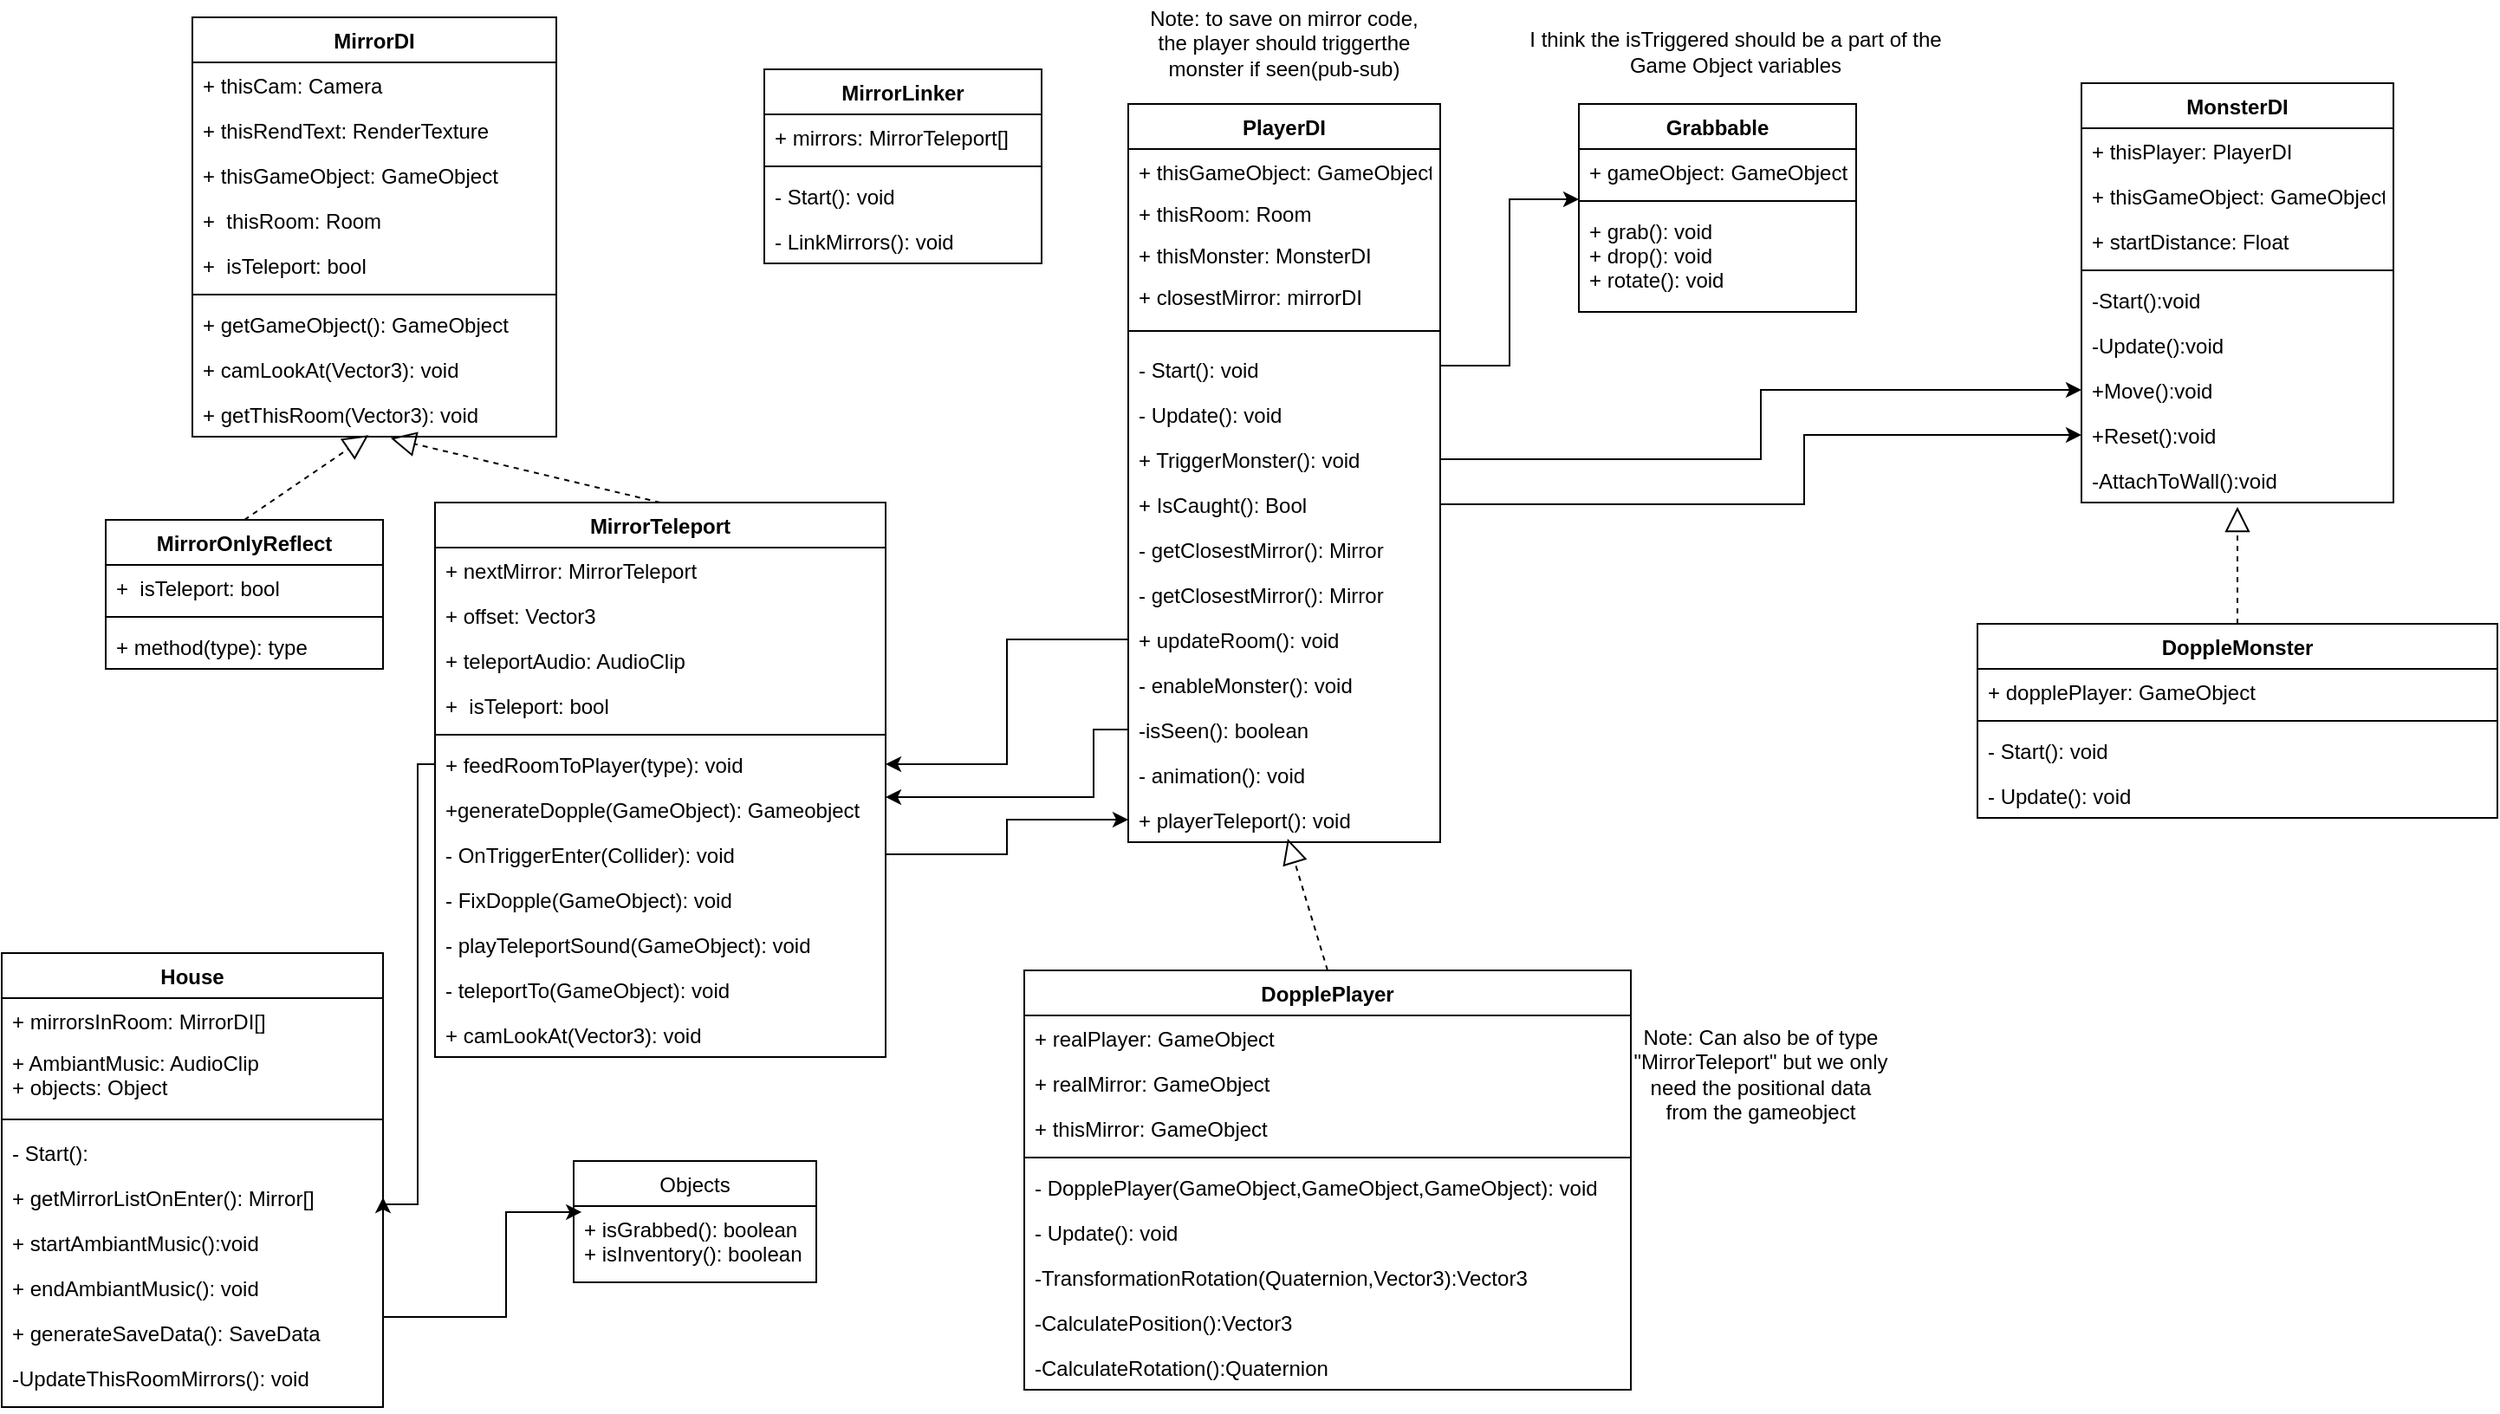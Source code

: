 <mxfile version="14.4.2" type="github">
  <diagram id="nJ942SDhwnBHYJwwD86z" name="Page-1">
    <mxGraphModel dx="893" dy="430" grid="1" gridSize="10" guides="1" tooltips="1" connect="1" arrows="1" fold="1" page="1" pageScale="1" pageWidth="850" pageHeight="1100" math="0" shadow="0">
      <root>
        <mxCell id="0" />
        <mxCell id="1" parent="0" />
        <mxCell id="qLceM-JtMyrUhUIBYfwf-1" value="MirrorDI" style="swimlane;fontStyle=1;align=center;verticalAlign=top;childLayout=stackLayout;horizontal=1;startSize=26;horizontalStack=0;resizeParent=1;resizeParentMax=0;resizeLast=0;collapsible=1;marginBottom=0;" parent="1" vertex="1">
          <mxGeometry x="150" y="230" width="210" height="242" as="geometry" />
        </mxCell>
        <mxCell id="qLceM-JtMyrUhUIBYfwf-24" value="+ thisCam: Camera&#xa;" style="text;strokeColor=none;fillColor=none;align=left;verticalAlign=top;spacingLeft=4;spacingRight=4;overflow=hidden;rotatable=0;points=[[0,0.5],[1,0.5]];portConstraint=eastwest;" parent="qLceM-JtMyrUhUIBYfwf-1" vertex="1">
          <mxGeometry y="26" width="210" height="26" as="geometry" />
        </mxCell>
        <mxCell id="qLceM-JtMyrUhUIBYfwf-25" value="+ thisRendText: RenderTexture&#xa;&#xa;" style="text;strokeColor=none;fillColor=none;align=left;verticalAlign=top;spacingLeft=4;spacingRight=4;overflow=hidden;rotatable=0;points=[[0,0.5],[1,0.5]];portConstraint=eastwest;" parent="qLceM-JtMyrUhUIBYfwf-1" vertex="1">
          <mxGeometry y="52" width="210" height="26" as="geometry" />
        </mxCell>
        <mxCell id="qLceM-JtMyrUhUIBYfwf-29" value="+ thisGameObject: GameObject&#xa;&#xa;" style="text;strokeColor=none;fillColor=none;align=left;verticalAlign=top;spacingLeft=4;spacingRight=4;overflow=hidden;rotatable=0;points=[[0,0.5],[1,0.5]];portConstraint=eastwest;" parent="qLceM-JtMyrUhUIBYfwf-1" vertex="1">
          <mxGeometry y="78" width="210" height="26" as="geometry" />
        </mxCell>
        <mxCell id="qLceM-JtMyrUhUIBYfwf-97" value="+  thisRoom: Room&#xa;&#xa;" style="text;strokeColor=none;fillColor=none;align=left;verticalAlign=top;spacingLeft=4;spacingRight=4;overflow=hidden;rotatable=0;points=[[0,0.5],[1,0.5]];portConstraint=eastwest;" parent="qLceM-JtMyrUhUIBYfwf-1" vertex="1">
          <mxGeometry y="104" width="210" height="26" as="geometry" />
        </mxCell>
        <mxCell id="qLceM-JtMyrUhUIBYfwf-149" value="+  isTeleport: bool&#xa;&#xa;" style="text;strokeColor=none;fillColor=none;align=left;verticalAlign=top;spacingLeft=4;spacingRight=4;overflow=hidden;rotatable=0;points=[[0,0.5],[1,0.5]];portConstraint=eastwest;" parent="qLceM-JtMyrUhUIBYfwf-1" vertex="1">
          <mxGeometry y="130" width="210" height="26" as="geometry" />
        </mxCell>
        <mxCell id="qLceM-JtMyrUhUIBYfwf-3" value="" style="line;strokeWidth=1;fillColor=none;align=left;verticalAlign=middle;spacingTop=-1;spacingLeft=3;spacingRight=3;rotatable=0;labelPosition=right;points=[];portConstraint=eastwest;" parent="qLceM-JtMyrUhUIBYfwf-1" vertex="1">
          <mxGeometry y="156" width="210" height="8" as="geometry" />
        </mxCell>
        <mxCell id="qLceM-JtMyrUhUIBYfwf-4" value="+ getGameObject(): GameObject" style="text;strokeColor=none;fillColor=none;align=left;verticalAlign=top;spacingLeft=4;spacingRight=4;overflow=hidden;rotatable=0;points=[[0,0.5],[1,0.5]];portConstraint=eastwest;" parent="qLceM-JtMyrUhUIBYfwf-1" vertex="1">
          <mxGeometry y="164" width="210" height="26" as="geometry" />
        </mxCell>
        <mxCell id="qLceM-JtMyrUhUIBYfwf-33" value="+ camLookAt(Vector3): void" style="text;strokeColor=none;fillColor=none;align=left;verticalAlign=top;spacingLeft=4;spacingRight=4;overflow=hidden;rotatable=0;points=[[0,0.5],[1,0.5]];portConstraint=eastwest;" parent="qLceM-JtMyrUhUIBYfwf-1" vertex="1">
          <mxGeometry y="190" width="210" height="26" as="geometry" />
        </mxCell>
        <mxCell id="qLceM-JtMyrUhUIBYfwf-54" value="+ getThisRoom(Vector3): void" style="text;strokeColor=none;fillColor=none;align=left;verticalAlign=top;spacingLeft=4;spacingRight=4;overflow=hidden;rotatable=0;points=[[0,0.5],[1,0.5]];portConstraint=eastwest;" parent="qLceM-JtMyrUhUIBYfwf-1" vertex="1">
          <mxGeometry y="216" width="210" height="26" as="geometry" />
        </mxCell>
        <mxCell id="qLceM-JtMyrUhUIBYfwf-5" value="PlayerDI" style="swimlane;fontStyle=1;align=center;verticalAlign=top;childLayout=stackLayout;horizontal=1;startSize=26;horizontalStack=0;resizeParent=1;resizeParentMax=0;resizeLast=0;collapsible=1;marginBottom=0;" parent="1" vertex="1">
          <mxGeometry x="690" y="280" width="180" height="426" as="geometry" />
        </mxCell>
        <mxCell id="qLceM-JtMyrUhUIBYfwf-22" value="+ thisGameObject: GameObject" style="text;strokeColor=none;fillColor=none;align=left;verticalAlign=top;spacingLeft=4;spacingRight=4;overflow=hidden;rotatable=0;points=[[0,0.5],[1,0.5]];portConstraint=eastwest;" parent="qLceM-JtMyrUhUIBYfwf-5" vertex="1">
          <mxGeometry y="26" width="180" height="24" as="geometry" />
        </mxCell>
        <mxCell id="qLceM-JtMyrUhUIBYfwf-35" value="+ thisRoom: Room" style="text;strokeColor=none;fillColor=none;align=left;verticalAlign=top;spacingLeft=4;spacingRight=4;overflow=hidden;rotatable=0;points=[[0,0.5],[1,0.5]];portConstraint=eastwest;" parent="qLceM-JtMyrUhUIBYfwf-5" vertex="1">
          <mxGeometry y="50" width="180" height="24" as="geometry" />
        </mxCell>
        <mxCell id="qLceM-JtMyrUhUIBYfwf-86" value="+ thisMonster: MonsterDI" style="text;strokeColor=none;fillColor=none;align=left;verticalAlign=top;spacingLeft=4;spacingRight=4;overflow=hidden;rotatable=0;points=[[0,0.5],[1,0.5]];portConstraint=eastwest;" parent="qLceM-JtMyrUhUIBYfwf-5" vertex="1">
          <mxGeometry y="74" width="180" height="24" as="geometry" />
        </mxCell>
        <mxCell id="3SAi5THPLSk2lk0OwCvM-1" value="+ closestMirror: mirrorDI" style="text;strokeColor=none;fillColor=none;align=left;verticalAlign=top;spacingLeft=4;spacingRight=4;overflow=hidden;rotatable=0;points=[[0,0.5],[1,0.5]];portConstraint=eastwest;" parent="qLceM-JtMyrUhUIBYfwf-5" vertex="1">
          <mxGeometry y="98" width="180" height="24" as="geometry" />
        </mxCell>
        <mxCell id="qLceM-JtMyrUhUIBYfwf-7" value="" style="line;strokeWidth=1;fillColor=none;align=left;verticalAlign=middle;spacingTop=-1;spacingLeft=3;spacingRight=3;rotatable=0;labelPosition=right;points=[];portConstraint=eastwest;" parent="qLceM-JtMyrUhUIBYfwf-5" vertex="1">
          <mxGeometry y="122" width="180" height="18" as="geometry" />
        </mxCell>
        <mxCell id="qLceM-JtMyrUhUIBYfwf-45" value="- Start(): void" style="text;strokeColor=none;fillColor=none;align=left;verticalAlign=top;spacingLeft=4;spacingRight=4;overflow=hidden;rotatable=0;points=[[0,0.5],[1,0.5]];portConstraint=eastwest;" parent="qLceM-JtMyrUhUIBYfwf-5" vertex="1">
          <mxGeometry y="140" width="180" height="26" as="geometry" />
        </mxCell>
        <mxCell id="qLceM-JtMyrUhUIBYfwf-44" value="- Update(): void" style="text;strokeColor=none;fillColor=none;align=left;verticalAlign=top;spacingLeft=4;spacingRight=4;overflow=hidden;rotatable=0;points=[[0,0.5],[1,0.5]];portConstraint=eastwest;" parent="qLceM-JtMyrUhUIBYfwf-5" vertex="1">
          <mxGeometry y="166" width="180" height="26" as="geometry" />
        </mxCell>
        <mxCell id="qLceM-JtMyrUhUIBYfwf-8" value="+ TriggerMonster(): void" style="text;strokeColor=none;fillColor=none;align=left;verticalAlign=top;spacingLeft=4;spacingRight=4;overflow=hidden;rotatable=0;points=[[0,0.5],[1,0.5]];portConstraint=eastwest;" parent="qLceM-JtMyrUhUIBYfwf-5" vertex="1">
          <mxGeometry y="192" width="180" height="26" as="geometry" />
        </mxCell>
        <mxCell id="qLceM-JtMyrUhUIBYfwf-127" value="+ IsCaught(): Bool" style="text;strokeColor=none;fillColor=none;align=left;verticalAlign=top;spacingLeft=4;spacingRight=4;overflow=hidden;rotatable=0;points=[[0,0.5],[1,0.5]];portConstraint=eastwest;" parent="qLceM-JtMyrUhUIBYfwf-5" vertex="1">
          <mxGeometry y="218" width="180" height="26" as="geometry" />
        </mxCell>
        <mxCell id="qLceM-JtMyrUhUIBYfwf-28" value="- getClosestMirror(): Mirror" style="text;strokeColor=none;fillColor=none;align=left;verticalAlign=top;spacingLeft=4;spacingRight=4;overflow=hidden;rotatable=0;points=[[0,0.5],[1,0.5]];portConstraint=eastwest;" parent="qLceM-JtMyrUhUIBYfwf-5" vertex="1">
          <mxGeometry y="244" width="180" height="26" as="geometry" />
        </mxCell>
        <mxCell id="qLceM-JtMyrUhUIBYfwf-34" value="- getClosestMirror(): Mirror" style="text;strokeColor=none;fillColor=none;align=left;verticalAlign=top;spacingLeft=4;spacingRight=4;overflow=hidden;rotatable=0;points=[[0,0.5],[1,0.5]];portConstraint=eastwest;" parent="qLceM-JtMyrUhUIBYfwf-5" vertex="1">
          <mxGeometry y="270" width="180" height="26" as="geometry" />
        </mxCell>
        <mxCell id="qLceM-JtMyrUhUIBYfwf-49" value="+ updateRoom(): void" style="text;strokeColor=none;fillColor=none;align=left;verticalAlign=top;spacingLeft=4;spacingRight=4;overflow=hidden;rotatable=0;points=[[0,0.5],[1,0.5]];portConstraint=eastwest;" parent="qLceM-JtMyrUhUIBYfwf-5" vertex="1">
          <mxGeometry y="296" width="180" height="26" as="geometry" />
        </mxCell>
        <mxCell id="qLceM-JtMyrUhUIBYfwf-119" value="- enableMonster(): void" style="text;strokeColor=none;fillColor=none;align=left;verticalAlign=top;spacingLeft=4;spacingRight=4;overflow=hidden;rotatable=0;points=[[0,0.5],[1,0.5]];portConstraint=eastwest;" parent="qLceM-JtMyrUhUIBYfwf-5" vertex="1">
          <mxGeometry y="322" width="180" height="26" as="geometry" />
        </mxCell>
        <mxCell id="qLceM-JtMyrUhUIBYfwf-9" value="-isSeen(): boolean" style="text;strokeColor=none;fillColor=none;align=left;verticalAlign=top;spacingLeft=4;spacingRight=4;overflow=hidden;rotatable=0;points=[[0,0.5],[1,0.5]];portConstraint=eastwest;" parent="qLceM-JtMyrUhUIBYfwf-5" vertex="1">
          <mxGeometry y="348" width="180" height="26" as="geometry" />
        </mxCell>
        <mxCell id="qLceM-JtMyrUhUIBYfwf-120" value="- animation(): void" style="text;strokeColor=none;fillColor=none;align=left;verticalAlign=top;spacingLeft=4;spacingRight=4;overflow=hidden;rotatable=0;points=[[0,0.5],[1,0.5]];portConstraint=eastwest;" parent="qLceM-JtMyrUhUIBYfwf-5" vertex="1">
          <mxGeometry y="374" width="180" height="26" as="geometry" />
        </mxCell>
        <mxCell id="qLceM-JtMyrUhUIBYfwf-153" value="+ playerTeleport(): void" style="text;strokeColor=none;fillColor=none;align=left;verticalAlign=top;spacingLeft=4;spacingRight=4;overflow=hidden;rotatable=0;points=[[0,0.5],[1,0.5]];portConstraint=eastwest;" parent="qLceM-JtMyrUhUIBYfwf-5" vertex="1">
          <mxGeometry y="400" width="180" height="26" as="geometry" />
        </mxCell>
        <mxCell id="qLceM-JtMyrUhUIBYfwf-27" value="Note: to save on mirror code, the player should triggerthe monster if seen(pub-sub)" style="text;html=1;strokeColor=none;fillColor=none;align=center;verticalAlign=middle;whiteSpace=wrap;rounded=0;" parent="1" vertex="1">
          <mxGeometry x="695" y="220" width="170" height="50" as="geometry" />
        </mxCell>
        <mxCell id="qLceM-JtMyrUhUIBYfwf-36" value="House" style="swimlane;fontStyle=1;align=center;verticalAlign=top;childLayout=stackLayout;horizontal=1;startSize=26;horizontalStack=0;resizeParent=1;resizeParentMax=0;resizeLast=0;collapsible=1;marginBottom=0;" parent="1" vertex="1">
          <mxGeometry x="40" y="770" width="220" height="262" as="geometry" />
        </mxCell>
        <mxCell id="qLceM-JtMyrUhUIBYfwf-37" value="+ mirrorsInRoom: MirrorDI[]" style="text;strokeColor=none;fillColor=none;align=left;verticalAlign=top;spacingLeft=4;spacingRight=4;overflow=hidden;rotatable=0;points=[[0,0.5],[1,0.5]];portConstraint=eastwest;" parent="qLceM-JtMyrUhUIBYfwf-36" vertex="1">
          <mxGeometry y="26" width="220" height="24" as="geometry" />
        </mxCell>
        <mxCell id="qLceM-JtMyrUhUIBYfwf-50" value="+ AmbiantMusic: AudioClip&#xa;+ objects: Object" style="text;strokeColor=none;fillColor=none;align=left;verticalAlign=top;spacingLeft=4;spacingRight=4;overflow=hidden;rotatable=0;points=[[0,0.5],[1,0.5]];portConstraint=eastwest;" parent="qLceM-JtMyrUhUIBYfwf-36" vertex="1">
          <mxGeometry y="50" width="220" height="40" as="geometry" />
        </mxCell>
        <mxCell id="qLceM-JtMyrUhUIBYfwf-38" value="" style="line;strokeWidth=1;fillColor=none;align=left;verticalAlign=middle;spacingTop=-1;spacingLeft=3;spacingRight=3;rotatable=0;labelPosition=right;points=[];portConstraint=eastwest;" parent="qLceM-JtMyrUhUIBYfwf-36" vertex="1">
          <mxGeometry y="90" width="220" height="12" as="geometry" />
        </mxCell>
        <mxCell id="qLceM-JtMyrUhUIBYfwf-39" value="- Start(): " style="text;strokeColor=none;fillColor=none;align=left;verticalAlign=top;spacingLeft=4;spacingRight=4;overflow=hidden;rotatable=0;points=[[0,0.5],[1,0.5]];portConstraint=eastwest;" parent="qLceM-JtMyrUhUIBYfwf-36" vertex="1">
          <mxGeometry y="102" width="220" height="26" as="geometry" />
        </mxCell>
        <mxCell id="qLceM-JtMyrUhUIBYfwf-99" value="+ getMirrorListOnEnter(): Mirror[]" style="text;strokeColor=none;fillColor=none;align=left;verticalAlign=top;spacingLeft=4;spacingRight=4;overflow=hidden;rotatable=0;points=[[0,0.5],[1,0.5]];portConstraint=eastwest;" parent="qLceM-JtMyrUhUIBYfwf-36" vertex="1">
          <mxGeometry y="128" width="220" height="26" as="geometry" />
        </mxCell>
        <mxCell id="qLceM-JtMyrUhUIBYfwf-51" value="+ startAmbiantMusic():void" style="text;strokeColor=none;fillColor=none;align=left;verticalAlign=top;spacingLeft=4;spacingRight=4;overflow=hidden;rotatable=0;points=[[0,0.5],[1,0.5]];portConstraint=eastwest;" parent="qLceM-JtMyrUhUIBYfwf-36" vertex="1">
          <mxGeometry y="154" width="220" height="26" as="geometry" />
        </mxCell>
        <mxCell id="qLceM-JtMyrUhUIBYfwf-52" value="+ endAmbiantMusic(): void&#xa;" style="text;strokeColor=none;fillColor=none;align=left;verticalAlign=top;spacingLeft=4;spacingRight=4;overflow=hidden;rotatable=0;points=[[0,0.5],[1,0.5]];portConstraint=eastwest;" parent="qLceM-JtMyrUhUIBYfwf-36" vertex="1">
          <mxGeometry y="180" width="220" height="26" as="geometry" />
        </mxCell>
        <mxCell id="qLceM-JtMyrUhUIBYfwf-63" value="+ generateSaveData(): SaveData&#xa;" style="text;strokeColor=none;fillColor=none;align=left;verticalAlign=top;spacingLeft=4;spacingRight=4;overflow=hidden;rotatable=0;points=[[0,0.5],[1,0.5]];portConstraint=eastwest;" parent="qLceM-JtMyrUhUIBYfwf-36" vertex="1">
          <mxGeometry y="206" width="220" height="26" as="geometry" />
        </mxCell>
        <mxCell id="qLceM-JtMyrUhUIBYfwf-98" value="-UpdateThisRoomMirrors(): void&#xa;" style="text;strokeColor=none;fillColor=none;align=left;verticalAlign=top;spacingLeft=4;spacingRight=4;overflow=hidden;rotatable=0;points=[[0,0.5],[1,0.5]];portConstraint=eastwest;" parent="qLceM-JtMyrUhUIBYfwf-36" vertex="1">
          <mxGeometry y="232" width="220" height="30" as="geometry" />
        </mxCell>
        <mxCell id="qLceM-JtMyrUhUIBYfwf-40" value="MirrorTeleport" style="swimlane;fontStyle=1;align=center;verticalAlign=top;childLayout=stackLayout;horizontal=1;startSize=26;horizontalStack=0;resizeParent=1;resizeParentMax=0;resizeLast=0;collapsible=1;marginBottom=0;" parent="1" vertex="1">
          <mxGeometry x="290" y="510" width="260" height="320" as="geometry" />
        </mxCell>
        <mxCell id="qLceM-JtMyrUhUIBYfwf-48" value="+ nextMirror: MirrorTeleport" style="text;strokeColor=none;fillColor=none;align=left;verticalAlign=top;spacingLeft=4;spacingRight=4;overflow=hidden;rotatable=0;points=[[0,0.5],[1,0.5]];portConstraint=eastwest;" parent="qLceM-JtMyrUhUIBYfwf-40" vertex="1">
          <mxGeometry y="26" width="260" height="26" as="geometry" />
        </mxCell>
        <mxCell id="qLceM-JtMyrUhUIBYfwf-41" value="+ offset: Vector3" style="text;strokeColor=none;fillColor=none;align=left;verticalAlign=top;spacingLeft=4;spacingRight=4;overflow=hidden;rotatable=0;points=[[0,0.5],[1,0.5]];portConstraint=eastwest;" parent="qLceM-JtMyrUhUIBYfwf-40" vertex="1">
          <mxGeometry y="52" width="260" height="26" as="geometry" />
        </mxCell>
        <mxCell id="qLceM-JtMyrUhUIBYfwf-53" value="+ teleportAudio: AudioClip" style="text;strokeColor=none;fillColor=none;align=left;verticalAlign=top;spacingLeft=4;spacingRight=4;overflow=hidden;rotatable=0;points=[[0,0.5],[1,0.5]];portConstraint=eastwest;" parent="qLceM-JtMyrUhUIBYfwf-40" vertex="1">
          <mxGeometry y="78" width="260" height="26" as="geometry" />
        </mxCell>
        <mxCell id="3SAi5THPLSk2lk0OwCvM-2" value="+  isTeleport: bool&#xa;" style="text;strokeColor=none;fillColor=none;align=left;verticalAlign=top;spacingLeft=4;spacingRight=4;overflow=hidden;rotatable=0;points=[[0,0.5],[1,0.5]];portConstraint=eastwest;" parent="qLceM-JtMyrUhUIBYfwf-40" vertex="1">
          <mxGeometry y="104" width="260" height="26" as="geometry" />
        </mxCell>
        <mxCell id="qLceM-JtMyrUhUIBYfwf-42" value="" style="line;strokeWidth=1;fillColor=none;align=left;verticalAlign=middle;spacingTop=-1;spacingLeft=3;spacingRight=3;rotatable=0;labelPosition=right;points=[];portConstraint=eastwest;" parent="qLceM-JtMyrUhUIBYfwf-40" vertex="1">
          <mxGeometry y="130" width="260" height="8" as="geometry" />
        </mxCell>
        <mxCell id="qLceM-JtMyrUhUIBYfwf-43" value="+ feedRoomToPlayer(type): void" style="text;strokeColor=none;fillColor=none;align=left;verticalAlign=top;spacingLeft=4;spacingRight=4;overflow=hidden;rotatable=0;points=[[0,0.5],[1,0.5]];portConstraint=eastwest;" parent="qLceM-JtMyrUhUIBYfwf-40" vertex="1">
          <mxGeometry y="138" width="260" height="26" as="geometry" />
        </mxCell>
        <mxCell id="qLceM-JtMyrUhUIBYfwf-61" value="+generateDopple(GameObject): Gameobject" style="text;strokeColor=none;fillColor=none;align=left;verticalAlign=top;spacingLeft=4;spacingRight=4;overflow=hidden;rotatable=0;points=[[0,0.5],[1,0.5]];portConstraint=eastwest;" parent="qLceM-JtMyrUhUIBYfwf-40" vertex="1">
          <mxGeometry y="164" width="260" height="26" as="geometry" />
        </mxCell>
        <mxCell id="qLceM-JtMyrUhUIBYfwf-46" value="- OnTriggerEnter(Collider): void" style="text;strokeColor=none;fillColor=none;align=left;verticalAlign=top;spacingLeft=4;spacingRight=4;overflow=hidden;rotatable=0;points=[[0,0.5],[1,0.5]];portConstraint=eastwest;" parent="qLceM-JtMyrUhUIBYfwf-40" vertex="1">
          <mxGeometry y="190" width="260" height="26" as="geometry" />
        </mxCell>
        <mxCell id="qLceM-JtMyrUhUIBYfwf-62" value="- FixDopple(GameObject): void" style="text;strokeColor=none;fillColor=none;align=left;verticalAlign=top;spacingLeft=4;spacingRight=4;overflow=hidden;rotatable=0;points=[[0,0.5],[1,0.5]];portConstraint=eastwest;" parent="qLceM-JtMyrUhUIBYfwf-40" vertex="1">
          <mxGeometry y="216" width="260" height="26" as="geometry" />
        </mxCell>
        <mxCell id="qLceM-JtMyrUhUIBYfwf-140" value="- playTeleportSound(GameObject): void" style="text;strokeColor=none;fillColor=none;align=left;verticalAlign=top;spacingLeft=4;spacingRight=4;overflow=hidden;rotatable=0;points=[[0,0.5],[1,0.5]];portConstraint=eastwest;" parent="qLceM-JtMyrUhUIBYfwf-40" vertex="1">
          <mxGeometry y="242" width="260" height="26" as="geometry" />
        </mxCell>
        <mxCell id="qLceM-JtMyrUhUIBYfwf-152" value="- teleportTo(GameObject): void" style="text;strokeColor=none;fillColor=none;align=left;verticalAlign=top;spacingLeft=4;spacingRight=4;overflow=hidden;rotatable=0;points=[[0,0.5],[1,0.5]];portConstraint=eastwest;" parent="qLceM-JtMyrUhUIBYfwf-40" vertex="1">
          <mxGeometry y="268" width="260" height="26" as="geometry" />
        </mxCell>
        <mxCell id="3SAi5THPLSk2lk0OwCvM-4" value="+ camLookAt(Vector3): void" style="text;strokeColor=none;fillColor=none;align=left;verticalAlign=top;spacingLeft=4;spacingRight=4;overflow=hidden;rotatable=0;points=[[0,0.5],[1,0.5]];portConstraint=eastwest;" parent="qLceM-JtMyrUhUIBYfwf-40" vertex="1">
          <mxGeometry y="294" width="260" height="26" as="geometry" />
        </mxCell>
        <mxCell id="qLceM-JtMyrUhUIBYfwf-67" value="DoppleMonster" style="swimlane;fontStyle=1;align=center;verticalAlign=top;childLayout=stackLayout;horizontal=1;startSize=26;horizontalStack=0;resizeParent=1;resizeParentMax=0;resizeLast=0;collapsible=1;marginBottom=0;" parent="1" vertex="1">
          <mxGeometry x="1180" y="580" width="300" height="112" as="geometry" />
        </mxCell>
        <mxCell id="qLceM-JtMyrUhUIBYfwf-102" value="+ dopplePlayer: GameObject&#xa;" style="text;strokeColor=none;fillColor=none;align=left;verticalAlign=top;spacingLeft=4;spacingRight=4;overflow=hidden;rotatable=0;points=[[0,0.5],[1,0.5]];portConstraint=eastwest;" parent="qLceM-JtMyrUhUIBYfwf-67" vertex="1">
          <mxGeometry y="26" width="300" height="26" as="geometry" />
        </mxCell>
        <mxCell id="qLceM-JtMyrUhUIBYfwf-69" value="" style="line;strokeWidth=1;fillColor=none;align=left;verticalAlign=middle;spacingTop=-1;spacingLeft=3;spacingRight=3;rotatable=0;labelPosition=right;points=[];portConstraint=eastwest;" parent="qLceM-JtMyrUhUIBYfwf-67" vertex="1">
          <mxGeometry y="52" width="300" height="8" as="geometry" />
        </mxCell>
        <mxCell id="qLceM-JtMyrUhUIBYfwf-70" value="- Start(): void" style="text;strokeColor=none;fillColor=none;align=left;verticalAlign=top;spacingLeft=4;spacingRight=4;overflow=hidden;rotatable=0;points=[[0,0.5],[1,0.5]];portConstraint=eastwest;" parent="qLceM-JtMyrUhUIBYfwf-67" vertex="1">
          <mxGeometry y="60" width="300" height="26" as="geometry" />
        </mxCell>
        <mxCell id="qLceM-JtMyrUhUIBYfwf-83" value="- Update(): void" style="text;strokeColor=none;fillColor=none;align=left;verticalAlign=top;spacingLeft=4;spacingRight=4;overflow=hidden;rotatable=0;points=[[0,0.5],[1,0.5]];portConstraint=eastwest;" parent="qLceM-JtMyrUhUIBYfwf-67" vertex="1">
          <mxGeometry y="86" width="300" height="26" as="geometry" />
        </mxCell>
        <mxCell id="qLceM-JtMyrUhUIBYfwf-77" value="MonsterDI" style="swimlane;fontStyle=1;align=center;verticalAlign=top;childLayout=stackLayout;horizontal=1;startSize=26;horizontalStack=0;resizeParent=1;resizeParentMax=0;resizeLast=0;collapsible=1;marginBottom=0;" parent="1" vertex="1">
          <mxGeometry x="1240" y="268" width="180" height="242" as="geometry" />
        </mxCell>
        <mxCell id="qLceM-JtMyrUhUIBYfwf-78" value="+ thisPlayer: PlayerDI" style="text;strokeColor=none;fillColor=none;align=left;verticalAlign=top;spacingLeft=4;spacingRight=4;overflow=hidden;rotatable=0;points=[[0,0.5],[1,0.5]];portConstraint=eastwest;" parent="qLceM-JtMyrUhUIBYfwf-77" vertex="1">
          <mxGeometry y="26" width="180" height="26" as="geometry" />
        </mxCell>
        <mxCell id="qLceM-JtMyrUhUIBYfwf-87" value="+ thisGameObject: GameObject" style="text;strokeColor=none;fillColor=none;align=left;verticalAlign=top;spacingLeft=4;spacingRight=4;overflow=hidden;rotatable=0;points=[[0,0.5],[1,0.5]];portConstraint=eastwest;" parent="qLceM-JtMyrUhUIBYfwf-77" vertex="1">
          <mxGeometry y="52" width="180" height="26" as="geometry" />
        </mxCell>
        <mxCell id="qLceM-JtMyrUhUIBYfwf-123" value="+ startDistance: Float" style="text;strokeColor=none;fillColor=none;align=left;verticalAlign=top;spacingLeft=4;spacingRight=4;overflow=hidden;rotatable=0;points=[[0,0.5],[1,0.5]];portConstraint=eastwest;" parent="qLceM-JtMyrUhUIBYfwf-77" vertex="1">
          <mxGeometry y="78" width="180" height="26" as="geometry" />
        </mxCell>
        <mxCell id="qLceM-JtMyrUhUIBYfwf-79" value="" style="line;strokeWidth=1;fillColor=none;align=left;verticalAlign=middle;spacingTop=-1;spacingLeft=3;spacingRight=3;rotatable=0;labelPosition=right;points=[];portConstraint=eastwest;" parent="qLceM-JtMyrUhUIBYfwf-77" vertex="1">
          <mxGeometry y="104" width="180" height="8" as="geometry" />
        </mxCell>
        <mxCell id="qLceM-JtMyrUhUIBYfwf-80" value="-Start():void" style="text;strokeColor=none;fillColor=none;align=left;verticalAlign=top;spacingLeft=4;spacingRight=4;overflow=hidden;rotatable=0;points=[[0,0.5],[1,0.5]];portConstraint=eastwest;" parent="qLceM-JtMyrUhUIBYfwf-77" vertex="1">
          <mxGeometry y="112" width="180" height="26" as="geometry" />
        </mxCell>
        <mxCell id="qLceM-JtMyrUhUIBYfwf-84" value="-Update():void" style="text;strokeColor=none;fillColor=none;align=left;verticalAlign=top;spacingLeft=4;spacingRight=4;overflow=hidden;rotatable=0;points=[[0,0.5],[1,0.5]];portConstraint=eastwest;" parent="qLceM-JtMyrUhUIBYfwf-77" vertex="1">
          <mxGeometry y="138" width="180" height="26" as="geometry" />
        </mxCell>
        <mxCell id="qLceM-JtMyrUhUIBYfwf-82" value="+Move():void" style="text;strokeColor=none;fillColor=none;align=left;verticalAlign=top;spacingLeft=4;spacingRight=4;overflow=hidden;rotatable=0;points=[[0,0.5],[1,0.5]];portConstraint=eastwest;" parent="qLceM-JtMyrUhUIBYfwf-77" vertex="1">
          <mxGeometry y="164" width="180" height="26" as="geometry" />
        </mxCell>
        <mxCell id="qLceM-JtMyrUhUIBYfwf-81" value="+Reset():void" style="text;strokeColor=none;fillColor=none;align=left;verticalAlign=top;spacingLeft=4;spacingRight=4;overflow=hidden;rotatable=0;points=[[0,0.5],[1,0.5]];portConstraint=eastwest;" parent="qLceM-JtMyrUhUIBYfwf-77" vertex="1">
          <mxGeometry y="190" width="180" height="26" as="geometry" />
        </mxCell>
        <mxCell id="qLceM-JtMyrUhUIBYfwf-122" value="-AttachToWall():void" style="text;strokeColor=none;fillColor=none;align=left;verticalAlign=top;spacingLeft=4;spacingRight=4;overflow=hidden;rotatable=0;points=[[0,0.5],[1,0.5]];portConstraint=eastwest;" parent="qLceM-JtMyrUhUIBYfwf-77" vertex="1">
          <mxGeometry y="216" width="180" height="26" as="geometry" />
        </mxCell>
        <mxCell id="qLceM-JtMyrUhUIBYfwf-88" value="MirrorOnlyReflect" style="swimlane;fontStyle=1;align=center;verticalAlign=top;childLayout=stackLayout;horizontal=1;startSize=26;horizontalStack=0;resizeParent=1;resizeParentMax=0;resizeLast=0;collapsible=1;marginBottom=0;" parent="1" vertex="1">
          <mxGeometry x="100" y="520" width="160" height="86" as="geometry" />
        </mxCell>
        <mxCell id="qLceM-JtMyrUhUIBYfwf-89" value="+  isTeleport: bool&#xa;" style="text;strokeColor=none;fillColor=none;align=left;verticalAlign=top;spacingLeft=4;spacingRight=4;overflow=hidden;rotatable=0;points=[[0,0.5],[1,0.5]];portConstraint=eastwest;" parent="qLceM-JtMyrUhUIBYfwf-88" vertex="1">
          <mxGeometry y="26" width="160" height="26" as="geometry" />
        </mxCell>
        <mxCell id="qLceM-JtMyrUhUIBYfwf-90" value="" style="line;strokeWidth=1;fillColor=none;align=left;verticalAlign=middle;spacingTop=-1;spacingLeft=3;spacingRight=3;rotatable=0;labelPosition=right;points=[];portConstraint=eastwest;" parent="qLceM-JtMyrUhUIBYfwf-88" vertex="1">
          <mxGeometry y="52" width="160" height="8" as="geometry" />
        </mxCell>
        <mxCell id="qLceM-JtMyrUhUIBYfwf-91" value="+ method(type): type" style="text;strokeColor=none;fillColor=none;align=left;verticalAlign=top;spacingLeft=4;spacingRight=4;overflow=hidden;rotatable=0;points=[[0,0.5],[1,0.5]];portConstraint=eastwest;" parent="qLceM-JtMyrUhUIBYfwf-88" vertex="1">
          <mxGeometry y="60" width="160" height="26" as="geometry" />
        </mxCell>
        <mxCell id="qLceM-JtMyrUhUIBYfwf-93" value="" style="endArrow=block;dashed=1;endFill=0;endSize=12;html=1;exitX=0.5;exitY=0;exitDx=0;exitDy=0;entryX=0.484;entryY=0.965;entryDx=0;entryDy=0;entryPerimeter=0;" parent="1" source="qLceM-JtMyrUhUIBYfwf-88" target="qLceM-JtMyrUhUIBYfwf-54" edge="1">
          <mxGeometry width="160" relative="1" as="geometry">
            <mxPoint x="470" y="300" as="sourcePoint" />
            <mxPoint x="230" y="423" as="targetPoint" />
          </mxGeometry>
        </mxCell>
        <mxCell id="qLceM-JtMyrUhUIBYfwf-94" value="" style="endArrow=block;dashed=1;endFill=0;endSize=12;html=1;exitX=0.5;exitY=0;exitDx=0;exitDy=0;entryX=0.545;entryY=1.035;entryDx=0;entryDy=0;entryPerimeter=0;" parent="1" source="qLceM-JtMyrUhUIBYfwf-40" target="qLceM-JtMyrUhUIBYfwf-54" edge="1">
          <mxGeometry width="160" relative="1" as="geometry">
            <mxPoint x="410" y="480" as="sourcePoint" />
            <mxPoint x="270" y="480" as="targetPoint" />
          </mxGeometry>
        </mxCell>
        <mxCell id="qLceM-JtMyrUhUIBYfwf-95" value="" style="endArrow=block;dashed=1;endFill=0;endSize=12;html=1;exitX=0.5;exitY=0;exitDx=0;exitDy=0;entryX=0.5;entryY=1.095;entryDx=0;entryDy=0;entryPerimeter=0;" parent="1" source="qLceM-JtMyrUhUIBYfwf-67" target="qLceM-JtMyrUhUIBYfwf-122" edge="1">
          <mxGeometry width="160" relative="1" as="geometry">
            <mxPoint x="580" y="570" as="sourcePoint" />
            <mxPoint x="1130" y="490" as="targetPoint" />
          </mxGeometry>
        </mxCell>
        <mxCell id="qLceM-JtMyrUhUIBYfwf-103" value="DopplePlayer" style="swimlane;fontStyle=1;align=center;verticalAlign=top;childLayout=stackLayout;horizontal=1;startSize=26;horizontalStack=0;resizeParent=1;resizeParentMax=0;resizeLast=0;collapsible=1;marginBottom=0;" parent="1" vertex="1">
          <mxGeometry x="630" y="780" width="350" height="242" as="geometry" />
        </mxCell>
        <mxCell id="qLceM-JtMyrUhUIBYfwf-144" value="+ realPlayer: GameObject&#xa;" style="text;strokeColor=none;fillColor=none;align=left;verticalAlign=top;spacingLeft=4;spacingRight=4;overflow=hidden;rotatable=0;points=[[0,0.5],[1,0.5]];portConstraint=eastwest;" parent="qLceM-JtMyrUhUIBYfwf-103" vertex="1">
          <mxGeometry y="26" width="350" height="26" as="geometry" />
        </mxCell>
        <mxCell id="qLceM-JtMyrUhUIBYfwf-104" value="+ realMirror: GameObject" style="text;strokeColor=none;fillColor=none;align=left;verticalAlign=top;spacingLeft=4;spacingRight=4;overflow=hidden;rotatable=0;points=[[0,0.5],[1,0.5]];portConstraint=eastwest;" parent="qLceM-JtMyrUhUIBYfwf-103" vertex="1">
          <mxGeometry y="52" width="350" height="26" as="geometry" />
        </mxCell>
        <mxCell id="qLceM-JtMyrUhUIBYfwf-116" value="+ thisMirror: GameObject&#xa;" style="text;strokeColor=none;fillColor=none;align=left;verticalAlign=top;spacingLeft=4;spacingRight=4;overflow=hidden;rotatable=0;points=[[0,0.5],[1,0.5]];portConstraint=eastwest;" parent="qLceM-JtMyrUhUIBYfwf-103" vertex="1">
          <mxGeometry y="78" width="350" height="26" as="geometry" />
        </mxCell>
        <mxCell id="qLceM-JtMyrUhUIBYfwf-105" value="" style="line;strokeWidth=1;fillColor=none;align=left;verticalAlign=middle;spacingTop=-1;spacingLeft=3;spacingRight=3;rotatable=0;labelPosition=right;points=[];portConstraint=eastwest;" parent="qLceM-JtMyrUhUIBYfwf-103" vertex="1">
          <mxGeometry y="104" width="350" height="8" as="geometry" />
        </mxCell>
        <mxCell id="qLceM-JtMyrUhUIBYfwf-106" value="- DopplePlayer(GameObject,GameObject,GameObject): void" style="text;strokeColor=none;fillColor=none;align=left;verticalAlign=top;spacingLeft=4;spacingRight=4;overflow=hidden;rotatable=0;points=[[0,0.5],[1,0.5]];portConstraint=eastwest;" parent="qLceM-JtMyrUhUIBYfwf-103" vertex="1">
          <mxGeometry y="112" width="350" height="26" as="geometry" />
        </mxCell>
        <mxCell id="3SAi5THPLSk2lk0OwCvM-3" value="- Update(): void" style="text;strokeColor=none;fillColor=none;align=left;verticalAlign=top;spacingLeft=4;spacingRight=4;overflow=hidden;rotatable=0;points=[[0,0.5],[1,0.5]];portConstraint=eastwest;" parent="qLceM-JtMyrUhUIBYfwf-103" vertex="1">
          <mxGeometry y="138" width="350" height="26" as="geometry" />
        </mxCell>
        <mxCell id="qLceM-JtMyrUhUIBYfwf-111" value="-TransformationRotation(Quaternion,Vector3):Vector3" style="text;strokeColor=none;fillColor=none;align=left;verticalAlign=top;spacingLeft=4;spacingRight=4;overflow=hidden;rotatable=0;points=[[0,0.5],[1,0.5]];portConstraint=eastwest;" parent="qLceM-JtMyrUhUIBYfwf-103" vertex="1">
          <mxGeometry y="164" width="350" height="26" as="geometry" />
        </mxCell>
        <mxCell id="qLceM-JtMyrUhUIBYfwf-112" value="-CalculatePosition():Vector3" style="text;strokeColor=none;fillColor=none;align=left;verticalAlign=top;spacingLeft=4;spacingRight=4;overflow=hidden;rotatable=0;points=[[0,0.5],[1,0.5]];portConstraint=eastwest;" parent="qLceM-JtMyrUhUIBYfwf-103" vertex="1">
          <mxGeometry y="190" width="350" height="26" as="geometry" />
        </mxCell>
        <mxCell id="qLceM-JtMyrUhUIBYfwf-113" value="-CalculateRotation():Quaternion" style="text;strokeColor=none;fillColor=none;align=left;verticalAlign=top;spacingLeft=4;spacingRight=4;overflow=hidden;rotatable=0;points=[[0,0.5],[1,0.5]];portConstraint=eastwest;" parent="qLceM-JtMyrUhUIBYfwf-103" vertex="1">
          <mxGeometry y="216" width="350" height="26" as="geometry" />
        </mxCell>
        <mxCell id="qLceM-JtMyrUhUIBYfwf-121" value="" style="endArrow=block;dashed=1;endFill=0;endSize=12;html=1;exitX=0.5;exitY=0;exitDx=0;exitDy=0;entryX=0.511;entryY=0.923;entryDx=0;entryDy=0;entryPerimeter=0;" parent="1" source="qLceM-JtMyrUhUIBYfwf-103" target="qLceM-JtMyrUhUIBYfwf-153" edge="1">
          <mxGeometry width="160" relative="1" as="geometry">
            <mxPoint x="620" y="670" as="sourcePoint" />
            <mxPoint x="782" y="690" as="targetPoint" />
          </mxGeometry>
        </mxCell>
        <mxCell id="qLceM-JtMyrUhUIBYfwf-126" style="edgeStyle=orthogonalEdgeStyle;rounded=0;orthogonalLoop=1;jettySize=auto;html=1;exitX=1;exitY=0.5;exitDx=0;exitDy=0;" parent="1" source="qLceM-JtMyrUhUIBYfwf-8" target="qLceM-JtMyrUhUIBYfwf-82" edge="1">
          <mxGeometry relative="1" as="geometry" />
        </mxCell>
        <mxCell id="qLceM-JtMyrUhUIBYfwf-129" style="edgeStyle=orthogonalEdgeStyle;rounded=0;orthogonalLoop=1;jettySize=auto;html=1;exitX=1;exitY=0.5;exitDx=0;exitDy=0;entryX=0;entryY=0.5;entryDx=0;entryDy=0;" parent="1" source="qLceM-JtMyrUhUIBYfwf-127" target="qLceM-JtMyrUhUIBYfwf-81" edge="1">
          <mxGeometry relative="1" as="geometry">
            <Array as="points">
              <mxPoint x="1080" y="511" />
              <mxPoint x="1080" y="471" />
            </Array>
          </mxGeometry>
        </mxCell>
        <mxCell id="qLceM-JtMyrUhUIBYfwf-130" style="edgeStyle=orthogonalEdgeStyle;rounded=0;orthogonalLoop=1;jettySize=auto;html=1;exitX=0;exitY=0.5;exitDx=0;exitDy=0;entryX=1;entryY=0.5;entryDx=0;entryDy=0;" parent="1" source="qLceM-JtMyrUhUIBYfwf-49" target="qLceM-JtMyrUhUIBYfwf-43" edge="1">
          <mxGeometry relative="1" as="geometry">
            <mxPoint x="550" y="630" as="targetPoint" />
            <Array as="points">
              <mxPoint x="620" y="589" />
              <mxPoint x="620" y="661" />
            </Array>
          </mxGeometry>
        </mxCell>
        <mxCell id="qLceM-JtMyrUhUIBYfwf-131" style="edgeStyle=orthogonalEdgeStyle;rounded=0;orthogonalLoop=1;jettySize=auto;html=1;exitX=0;exitY=0.5;exitDx=0;exitDy=0;entryX=1;entryY=0.5;entryDx=0;entryDy=0;" parent="1" source="qLceM-JtMyrUhUIBYfwf-43" target="qLceM-JtMyrUhUIBYfwf-99" edge="1">
          <mxGeometry relative="1" as="geometry">
            <mxPoint x="150" y="790" as="targetPoint" />
            <Array as="points">
              <mxPoint x="280" y="661" />
              <mxPoint x="280" y="915" />
            </Array>
          </mxGeometry>
        </mxCell>
        <mxCell id="qLceM-JtMyrUhUIBYfwf-133" value="MirrorLinker" style="swimlane;fontStyle=1;align=center;verticalAlign=top;childLayout=stackLayout;horizontal=1;startSize=26;horizontalStack=0;resizeParent=1;resizeParentMax=0;resizeLast=0;collapsible=1;marginBottom=0;" parent="1" vertex="1">
          <mxGeometry x="480" y="260" width="160" height="112" as="geometry" />
        </mxCell>
        <mxCell id="qLceM-JtMyrUhUIBYfwf-134" value="+ mirrors: MirrorTeleport[]" style="text;strokeColor=none;fillColor=none;align=left;verticalAlign=top;spacingLeft=4;spacingRight=4;overflow=hidden;rotatable=0;points=[[0,0.5],[1,0.5]];portConstraint=eastwest;" parent="qLceM-JtMyrUhUIBYfwf-133" vertex="1">
          <mxGeometry y="26" width="160" height="26" as="geometry" />
        </mxCell>
        <mxCell id="qLceM-JtMyrUhUIBYfwf-135" value="" style="line;strokeWidth=1;fillColor=none;align=left;verticalAlign=middle;spacingTop=-1;spacingLeft=3;spacingRight=3;rotatable=0;labelPosition=right;points=[];portConstraint=eastwest;" parent="qLceM-JtMyrUhUIBYfwf-133" vertex="1">
          <mxGeometry y="52" width="160" height="8" as="geometry" />
        </mxCell>
        <mxCell id="qLceM-JtMyrUhUIBYfwf-138" value="- Start(): void" style="text;strokeColor=none;fillColor=none;align=left;verticalAlign=top;spacingLeft=4;spacingRight=4;overflow=hidden;rotatable=0;points=[[0,0.5],[1,0.5]];portConstraint=eastwest;" parent="qLceM-JtMyrUhUIBYfwf-133" vertex="1">
          <mxGeometry y="60" width="160" height="26" as="geometry" />
        </mxCell>
        <mxCell id="qLceM-JtMyrUhUIBYfwf-136" value="- LinkMirrors(): void" style="text;strokeColor=none;fillColor=none;align=left;verticalAlign=top;spacingLeft=4;spacingRight=4;overflow=hidden;rotatable=0;points=[[0,0.5],[1,0.5]];portConstraint=eastwest;" parent="qLceM-JtMyrUhUIBYfwf-133" vertex="1">
          <mxGeometry y="86" width="160" height="26" as="geometry" />
        </mxCell>
        <mxCell id="qLceM-JtMyrUhUIBYfwf-143" value="Note: Can also be of type &quot;MirrorTeleport&quot; but we only need the positional data from the gameobject" style="text;html=1;strokeColor=none;fillColor=none;align=center;verticalAlign=middle;whiteSpace=wrap;rounded=0;" parent="1" vertex="1">
          <mxGeometry x="980" y="810" width="150" height="60" as="geometry" />
        </mxCell>
        <mxCell id="qLceM-JtMyrUhUIBYfwf-147" style="edgeStyle=orthogonalEdgeStyle;rounded=0;orthogonalLoop=1;jettySize=auto;html=1;exitX=0;exitY=0.5;exitDx=0;exitDy=0;" parent="1" source="qLceM-JtMyrUhUIBYfwf-9" edge="1">
          <mxGeometry relative="1" as="geometry">
            <mxPoint x="550" y="680" as="targetPoint" />
            <Array as="points">
              <mxPoint x="670" y="641" />
              <mxPoint x="670" y="680" />
            </Array>
          </mxGeometry>
        </mxCell>
        <mxCell id="qLceM-JtMyrUhUIBYfwf-154" style="edgeStyle=orthogonalEdgeStyle;rounded=0;orthogonalLoop=1;jettySize=auto;html=1;exitX=1;exitY=0.5;exitDx=0;exitDy=0;entryX=0;entryY=0.5;entryDx=0;entryDy=0;" parent="1" source="qLceM-JtMyrUhUIBYfwf-46" target="qLceM-JtMyrUhUIBYfwf-153" edge="1">
          <mxGeometry relative="1" as="geometry" />
        </mxCell>
        <mxCell id="IPJqSkoNMvx_s2Awcz7l-3" value="Grabbable" style="swimlane;fontStyle=1;align=center;verticalAlign=top;childLayout=stackLayout;horizontal=1;startSize=26;horizontalStack=0;resizeParent=1;resizeParentMax=0;resizeLast=0;collapsible=1;marginBottom=0;" parent="1" vertex="1">
          <mxGeometry x="950" y="280" width="160" height="120" as="geometry" />
        </mxCell>
        <mxCell id="IPJqSkoNMvx_s2Awcz7l-4" value="+ gameObject: GameObject" style="text;strokeColor=none;fillColor=none;align=left;verticalAlign=top;spacingLeft=4;spacingRight=4;overflow=hidden;rotatable=0;points=[[0,0.5],[1,0.5]];portConstraint=eastwest;" parent="IPJqSkoNMvx_s2Awcz7l-3" vertex="1">
          <mxGeometry y="26" width="160" height="26" as="geometry" />
        </mxCell>
        <mxCell id="IPJqSkoNMvx_s2Awcz7l-5" value="" style="line;strokeWidth=1;fillColor=none;align=left;verticalAlign=middle;spacingTop=-1;spacingLeft=3;spacingRight=3;rotatable=0;labelPosition=right;points=[];portConstraint=eastwest;" parent="IPJqSkoNMvx_s2Awcz7l-3" vertex="1">
          <mxGeometry y="52" width="160" height="8" as="geometry" />
        </mxCell>
        <mxCell id="IPJqSkoNMvx_s2Awcz7l-6" value="+ grab(): void&#xa;+ drop(): void &#xa;+ rotate(): void" style="text;strokeColor=none;fillColor=none;align=left;verticalAlign=top;spacingLeft=4;spacingRight=4;overflow=hidden;rotatable=0;points=[[0,0.5],[1,0.5]];portConstraint=eastwest;" parent="IPJqSkoNMvx_s2Awcz7l-3" vertex="1">
          <mxGeometry y="60" width="160" height="60" as="geometry" />
        </mxCell>
        <mxCell id="IPJqSkoNMvx_s2Awcz7l-8" value="I think the isTriggered should be a part of the&lt;br&gt;Game Object variables" style="text;html=1;resizable=0;autosize=1;align=center;verticalAlign=middle;points=[];fillColor=none;strokeColor=none;rounded=0;" parent="1" vertex="1">
          <mxGeometry x="915" y="235" width="250" height="30" as="geometry" />
        </mxCell>
        <mxCell id="IPJqSkoNMvx_s2Awcz7l-9" value="Objects" style="swimlane;fontStyle=0;childLayout=stackLayout;horizontal=1;startSize=26;fillColor=none;horizontalStack=0;resizeParent=1;resizeParentMax=0;resizeLast=0;collapsible=1;marginBottom=0;" parent="1" vertex="1">
          <mxGeometry x="370" y="890" width="140" height="70" as="geometry" />
        </mxCell>
        <mxCell id="IPJqSkoNMvx_s2Awcz7l-10" value="+ isGrabbed(): boolean&#xa;+ isInventory(): boolean" style="text;strokeColor=none;fillColor=none;align=left;verticalAlign=top;spacingLeft=4;spacingRight=4;overflow=hidden;rotatable=0;points=[[0,0.5],[1,0.5]];portConstraint=eastwest;" parent="IPJqSkoNMvx_s2Awcz7l-9" vertex="1">
          <mxGeometry y="26" width="140" height="44" as="geometry" />
        </mxCell>
        <mxCell id="IPJqSkoNMvx_s2Awcz7l-15" style="edgeStyle=orthogonalEdgeStyle;rounded=0;orthogonalLoop=1;jettySize=auto;html=1;exitX=1;exitY=0.5;exitDx=0;exitDy=0;entryX=0.033;entryY=0.079;entryDx=0;entryDy=0;entryPerimeter=0;" parent="1" source="qLceM-JtMyrUhUIBYfwf-52" target="IPJqSkoNMvx_s2Awcz7l-10" edge="1">
          <mxGeometry relative="1" as="geometry">
            <mxPoint x="270" y="1012" as="targetPoint" />
            <Array as="points">
              <mxPoint x="260" y="980" />
              <mxPoint x="331" y="980" />
              <mxPoint x="331" y="920" />
            </Array>
            <mxPoint x="410" y="940" as="sourcePoint" />
          </mxGeometry>
        </mxCell>
        <mxCell id="IPJqSkoNMvx_s2Awcz7l-16" style="edgeStyle=orthogonalEdgeStyle;rounded=0;orthogonalLoop=1;jettySize=auto;html=1;" parent="1" edge="1">
          <mxGeometry relative="1" as="geometry">
            <mxPoint x="870" y="431" as="sourcePoint" />
            <mxPoint x="950" y="335" as="targetPoint" />
            <Array as="points">
              <mxPoint x="910" y="431" />
              <mxPoint x="910" y="335" />
              <mxPoint x="933" y="335" />
            </Array>
          </mxGeometry>
        </mxCell>
      </root>
    </mxGraphModel>
  </diagram>
</mxfile>
